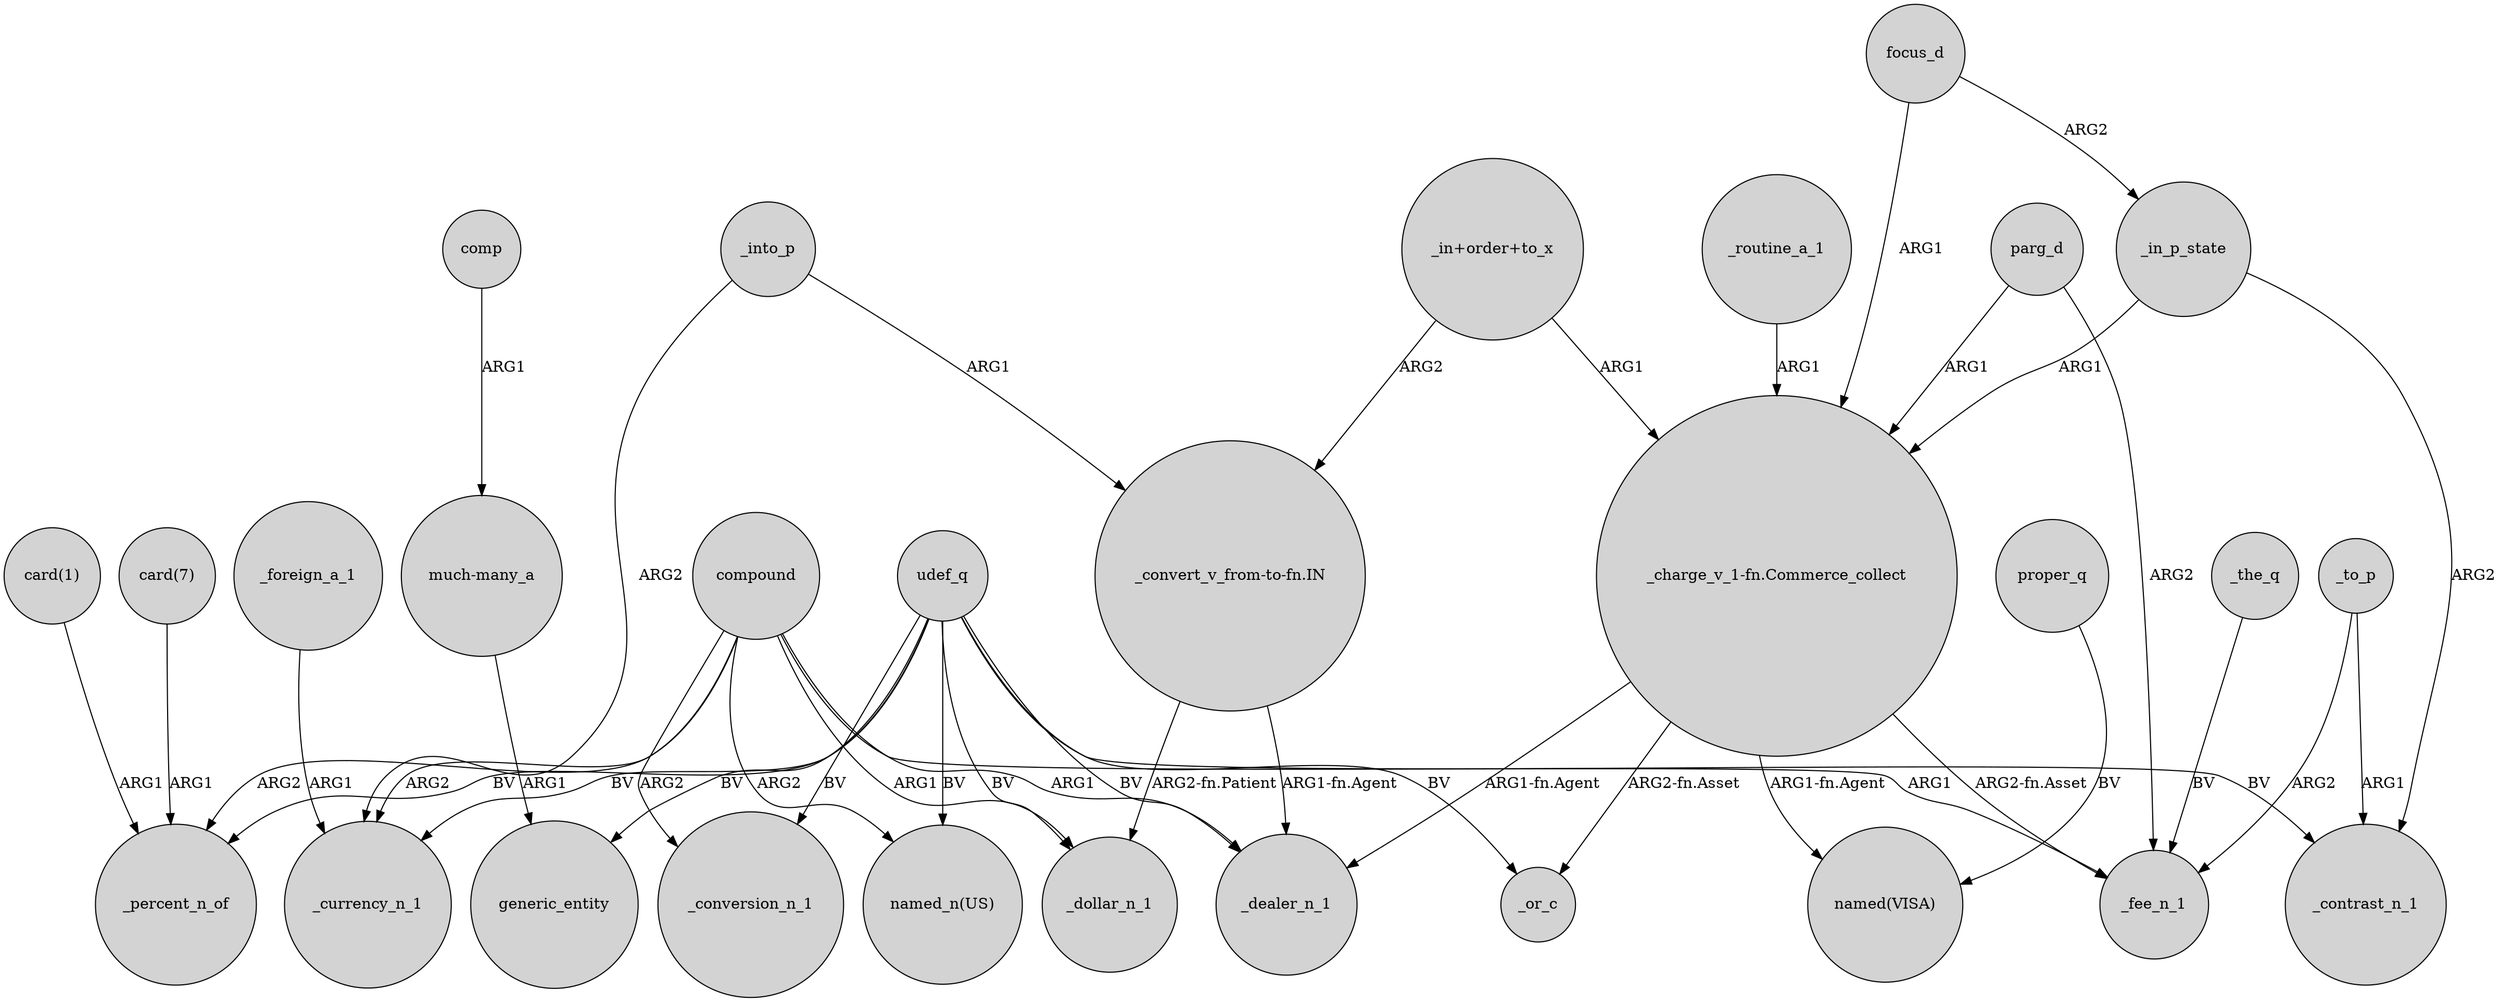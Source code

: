 digraph {
	node [shape=circle style=filled]
	"card(1)" -> _percent_n_of [label=ARG1]
	udef_q -> "named_n(US)" [label=BV]
	udef_q -> generic_entity [label=BV]
	"much-many_a" -> generic_entity [label=ARG1]
	udef_q -> _conversion_n_1 [label=BV]
	"card(7)" -> _percent_n_of [label=ARG1]
	"_convert_v_from-to-fn.IN" -> _dollar_n_1 [label="ARG2-fn.Patient"]
	focus_d -> _in_p_state [label=ARG2]
	_the_q -> _fee_n_1 [label=BV]
	parg_d -> "_charge_v_1-fn.Commerce_collect" [label=ARG1]
	_routine_a_1 -> "_charge_v_1-fn.Commerce_collect" [label=ARG1]
	_into_p -> _currency_n_1 [label=ARG2]
	_to_p -> _contrast_n_1 [label=ARG1]
	compound -> _dealer_n_1 [label=ARG1]
	udef_q -> _or_c [label=BV]
	compound -> _percent_n_of [label=ARG2]
	compound -> "named_n(US)" [label=ARG2]
	compound -> _conversion_n_1 [label=ARG2]
	udef_q -> _currency_n_1 [label=BV]
	compound -> _dollar_n_1 [label=ARG1]
	"_in+order+to_x" -> "_charge_v_1-fn.Commerce_collect" [label=ARG1]
	_in_p_state -> "_charge_v_1-fn.Commerce_collect" [label=ARG1]
	compound -> _currency_n_1 [label=ARG2]
	comp -> "much-many_a" [label=ARG1]
	udef_q -> _contrast_n_1 [label=BV]
	_to_p -> _fee_n_1 [label=ARG2]
	"_charge_v_1-fn.Commerce_collect" -> _fee_n_1 [label="ARG2-fn.Asset"]
	parg_d -> _fee_n_1 [label=ARG2]
	"_in+order+to_x" -> "_convert_v_from-to-fn.IN" [label=ARG2]
	focus_d -> "_charge_v_1-fn.Commerce_collect" [label=ARG1]
	"_charge_v_1-fn.Commerce_collect" -> "named(VISA)" [label="ARG1-fn.Agent"]
	proper_q -> "named(VISA)" [label=BV]
	"_charge_v_1-fn.Commerce_collect" -> _or_c [label="ARG2-fn.Asset"]
	udef_q -> _dealer_n_1 [label=BV]
	_in_p_state -> _contrast_n_1 [label=ARG2]
	udef_q -> _percent_n_of [label=BV]
	_foreign_a_1 -> _currency_n_1 [label=ARG1]
	compound -> _fee_n_1 [label=ARG1]
	udef_q -> _dollar_n_1 [label=BV]
	"_convert_v_from-to-fn.IN" -> _dealer_n_1 [label="ARG1-fn.Agent"]
	_into_p -> "_convert_v_from-to-fn.IN" [label=ARG1]
	"_charge_v_1-fn.Commerce_collect" -> _dealer_n_1 [label="ARG1-fn.Agent"]
}
